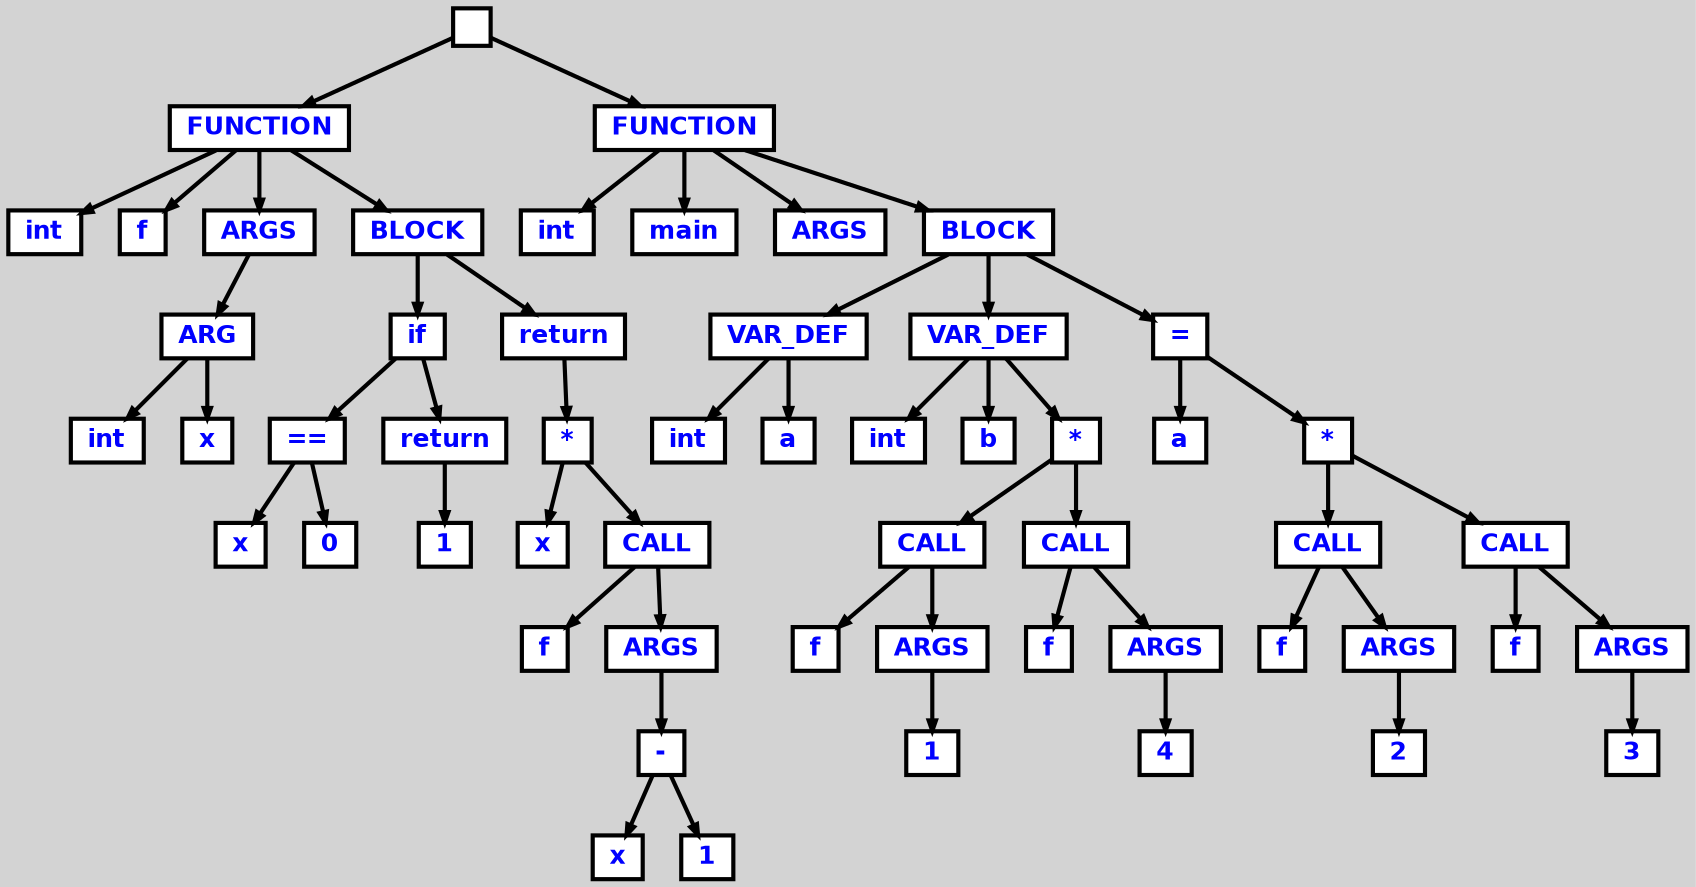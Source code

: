 digraph {

	ordering=out;
	ranksep=.4;
	bgcolor="lightgrey"; node [shape=box, fixedsize=false, fontsize=12, fontname="Helvetica-bold", fontcolor="blue"
		width=.25, height=.25, color="black", fillcolor="white", style="filled, solid, bold"];
	edge [arrowsize=.5, color="black", style="bold"]

  n0 [label=""];
  n1 [label="FUNCTION"];
  n1 [label="FUNCTION"];
  n2 [label="int"];
  n3 [label="f"];
  n4 [label="ARGS"];
  n4 [label="ARGS"];
  n5 [label="ARG"];
  n5 [label="ARG"];
  n6 [label="int"];
  n7 [label="x"];
  n8 [label="BLOCK"];
  n8 [label="BLOCK"];
  n9 [label="if"];
  n9 [label="if"];
  n10 [label="=="];
  n10 [label="=="];
  n11 [label="x"];
  n12 [label="0"];
  n13 [label="return"];
  n13 [label="return"];
  n14 [label="1"];
  n15 [label="return"];
  n15 [label="return"];
  n16 [label="*"];
  n16 [label="*"];
  n17 [label="x"];
  n18 [label="CALL"];
  n18 [label="CALL"];
  n19 [label="f"];
  n20 [label="ARGS"];
  n20 [label="ARGS"];
  n21 [label="-"];
  n21 [label="-"];
  n22 [label="x"];
  n23 [label="1"];
  n24 [label="FUNCTION"];
  n24 [label="FUNCTION"];
  n25 [label="int"];
  n26 [label="main"];
  n27 [label="ARGS"];
  n28 [label="BLOCK"];
  n28 [label="BLOCK"];
  n29 [label="VAR_DEF"];
  n29 [label="VAR_DEF"];
  n30 [label="int"];
  n31 [label="a"];
  n32 [label="VAR_DEF"];
  n32 [label="VAR_DEF"];
  n33 [label="int"];
  n34 [label="b"];
  n35 [label="*"];
  n35 [label="*"];
  n36 [label="CALL"];
  n36 [label="CALL"];
  n37 [label="f"];
  n38 [label="ARGS"];
  n38 [label="ARGS"];
  n39 [label="1"];
  n40 [label="CALL"];
  n40 [label="CALL"];
  n41 [label="f"];
  n42 [label="ARGS"];
  n42 [label="ARGS"];
  n43 [label="4"];
  n44 [label="="];
  n44 [label="="];
  n45 [label="a"];
  n46 [label="*"];
  n46 [label="*"];
  n47 [label="CALL"];
  n47 [label="CALL"];
  n48 [label="f"];
  n49 [label="ARGS"];
  n49 [label="ARGS"];
  n50 [label="2"];
  n51 [label="CALL"];
  n51 [label="CALL"];
  n52 [label="f"];
  n53 [label="ARGS"];
  n53 [label="ARGS"];
  n54 [label="3"];

  n0 -> n1 // "" -> "FUNCTION"
  n1 -> n2 // "FUNCTION" -> "int"
  n1 -> n3 // "FUNCTION" -> "f"
  n1 -> n4 // "FUNCTION" -> "ARGS"
  n4 -> n5 // "ARGS" -> "ARG"
  n5 -> n6 // "ARG" -> "int"
  n5 -> n7 // "ARG" -> "x"
  n1 -> n8 // "FUNCTION" -> "BLOCK"
  n8 -> n9 // "BLOCK" -> "if"
  n9 -> n10 // "if" -> "=="
  n10 -> n11 // "==" -> "x"
  n10 -> n12 // "==" -> "0"
  n9 -> n13 // "if" -> "return"
  n13 -> n14 // "return" -> "1"
  n8 -> n15 // "BLOCK" -> "return"
  n15 -> n16 // "return" -> "*"
  n16 -> n17 // "*" -> "x"
  n16 -> n18 // "*" -> "CALL"
  n18 -> n19 // "CALL" -> "f"
  n18 -> n20 // "CALL" -> "ARGS"
  n20 -> n21 // "ARGS" -> "-"
  n21 -> n22 // "-" -> "x"
  n21 -> n23 // "-" -> "1"
  n0 -> n24 // "" -> "FUNCTION"
  n24 -> n25 // "FUNCTION" -> "int"
  n24 -> n26 // "FUNCTION" -> "main"
  n24 -> n27 // "FUNCTION" -> "ARGS"
  n24 -> n28 // "FUNCTION" -> "BLOCK"
  n28 -> n29 // "BLOCK" -> "VAR_DEF"
  n29 -> n30 // "VAR_DEF" -> "int"
  n29 -> n31 // "VAR_DEF" -> "a"
  n28 -> n32 // "BLOCK" -> "VAR_DEF"
  n32 -> n33 // "VAR_DEF" -> "int"
  n32 -> n34 // "VAR_DEF" -> "b"
  n32 -> n35 // "VAR_DEF" -> "*"
  n35 -> n36 // "*" -> "CALL"
  n36 -> n37 // "CALL" -> "f"
  n36 -> n38 // "CALL" -> "ARGS"
  n38 -> n39 // "ARGS" -> "1"
  n35 -> n40 // "*" -> "CALL"
  n40 -> n41 // "CALL" -> "f"
  n40 -> n42 // "CALL" -> "ARGS"
  n42 -> n43 // "ARGS" -> "4"
  n28 -> n44 // "BLOCK" -> "="
  n44 -> n45 // "=" -> "a"
  n44 -> n46 // "=" -> "*"
  n46 -> n47 // "*" -> "CALL"
  n47 -> n48 // "CALL" -> "f"
  n47 -> n49 // "CALL" -> "ARGS"
  n49 -> n50 // "ARGS" -> "2"
  n46 -> n51 // "*" -> "CALL"
  n51 -> n52 // "CALL" -> "f"
  n51 -> n53 // "CALL" -> "ARGS"
  n53 -> n54 // "ARGS" -> "3"

}

